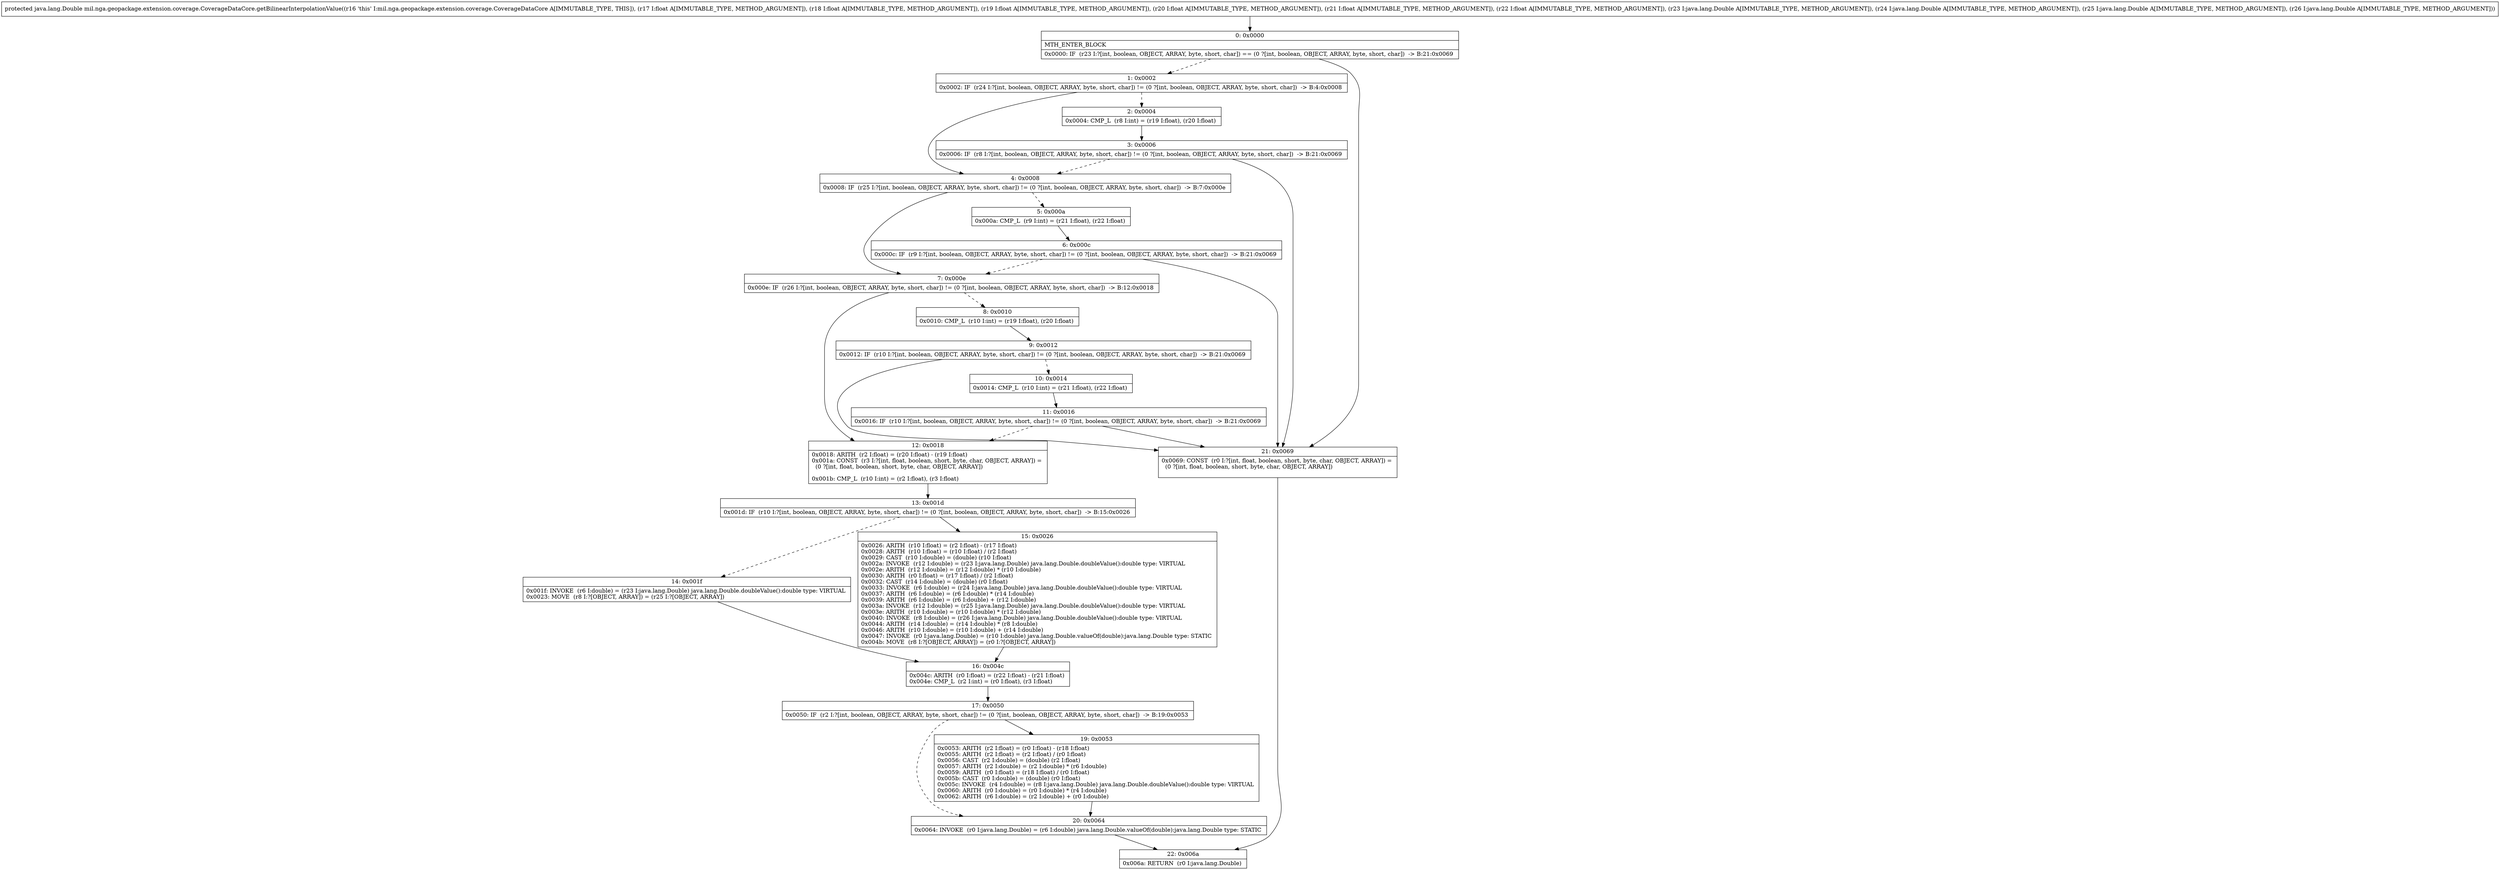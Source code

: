 digraph "CFG formil.nga.geopackage.extension.coverage.CoverageDataCore.getBilinearInterpolationValue(FFFFFFLjava\/lang\/Double;Ljava\/lang\/Double;Ljava\/lang\/Double;Ljava\/lang\/Double;)Ljava\/lang\/Double;" {
Node_0 [shape=record,label="{0\:\ 0x0000|MTH_ENTER_BLOCK\l|0x0000: IF  (r23 I:?[int, boolean, OBJECT, ARRAY, byte, short, char]) == (0 ?[int, boolean, OBJECT, ARRAY, byte, short, char])  \-\> B:21:0x0069 \l}"];
Node_1 [shape=record,label="{1\:\ 0x0002|0x0002: IF  (r24 I:?[int, boolean, OBJECT, ARRAY, byte, short, char]) != (0 ?[int, boolean, OBJECT, ARRAY, byte, short, char])  \-\> B:4:0x0008 \l}"];
Node_2 [shape=record,label="{2\:\ 0x0004|0x0004: CMP_L  (r8 I:int) = (r19 I:float), (r20 I:float) \l}"];
Node_3 [shape=record,label="{3\:\ 0x0006|0x0006: IF  (r8 I:?[int, boolean, OBJECT, ARRAY, byte, short, char]) != (0 ?[int, boolean, OBJECT, ARRAY, byte, short, char])  \-\> B:21:0x0069 \l}"];
Node_4 [shape=record,label="{4\:\ 0x0008|0x0008: IF  (r25 I:?[int, boolean, OBJECT, ARRAY, byte, short, char]) != (0 ?[int, boolean, OBJECT, ARRAY, byte, short, char])  \-\> B:7:0x000e \l}"];
Node_5 [shape=record,label="{5\:\ 0x000a|0x000a: CMP_L  (r9 I:int) = (r21 I:float), (r22 I:float) \l}"];
Node_6 [shape=record,label="{6\:\ 0x000c|0x000c: IF  (r9 I:?[int, boolean, OBJECT, ARRAY, byte, short, char]) != (0 ?[int, boolean, OBJECT, ARRAY, byte, short, char])  \-\> B:21:0x0069 \l}"];
Node_7 [shape=record,label="{7\:\ 0x000e|0x000e: IF  (r26 I:?[int, boolean, OBJECT, ARRAY, byte, short, char]) != (0 ?[int, boolean, OBJECT, ARRAY, byte, short, char])  \-\> B:12:0x0018 \l}"];
Node_8 [shape=record,label="{8\:\ 0x0010|0x0010: CMP_L  (r10 I:int) = (r19 I:float), (r20 I:float) \l}"];
Node_9 [shape=record,label="{9\:\ 0x0012|0x0012: IF  (r10 I:?[int, boolean, OBJECT, ARRAY, byte, short, char]) != (0 ?[int, boolean, OBJECT, ARRAY, byte, short, char])  \-\> B:21:0x0069 \l}"];
Node_10 [shape=record,label="{10\:\ 0x0014|0x0014: CMP_L  (r10 I:int) = (r21 I:float), (r22 I:float) \l}"];
Node_11 [shape=record,label="{11\:\ 0x0016|0x0016: IF  (r10 I:?[int, boolean, OBJECT, ARRAY, byte, short, char]) != (0 ?[int, boolean, OBJECT, ARRAY, byte, short, char])  \-\> B:21:0x0069 \l}"];
Node_12 [shape=record,label="{12\:\ 0x0018|0x0018: ARITH  (r2 I:float) = (r20 I:float) \- (r19 I:float) \l0x001a: CONST  (r3 I:?[int, float, boolean, short, byte, char, OBJECT, ARRAY]) = \l  (0 ?[int, float, boolean, short, byte, char, OBJECT, ARRAY])\l \l0x001b: CMP_L  (r10 I:int) = (r2 I:float), (r3 I:float) \l}"];
Node_13 [shape=record,label="{13\:\ 0x001d|0x001d: IF  (r10 I:?[int, boolean, OBJECT, ARRAY, byte, short, char]) != (0 ?[int, boolean, OBJECT, ARRAY, byte, short, char])  \-\> B:15:0x0026 \l}"];
Node_14 [shape=record,label="{14\:\ 0x001f|0x001f: INVOKE  (r6 I:double) = (r23 I:java.lang.Double) java.lang.Double.doubleValue():double type: VIRTUAL \l0x0023: MOVE  (r8 I:?[OBJECT, ARRAY]) = (r25 I:?[OBJECT, ARRAY]) \l}"];
Node_15 [shape=record,label="{15\:\ 0x0026|0x0026: ARITH  (r10 I:float) = (r2 I:float) \- (r17 I:float) \l0x0028: ARITH  (r10 I:float) = (r10 I:float) \/ (r2 I:float) \l0x0029: CAST  (r10 I:double) = (double) (r10 I:float) \l0x002a: INVOKE  (r12 I:double) = (r23 I:java.lang.Double) java.lang.Double.doubleValue():double type: VIRTUAL \l0x002e: ARITH  (r12 I:double) = (r12 I:double) * (r10 I:double) \l0x0030: ARITH  (r0 I:float) = (r17 I:float) \/ (r2 I:float) \l0x0032: CAST  (r14 I:double) = (double) (r0 I:float) \l0x0033: INVOKE  (r6 I:double) = (r24 I:java.lang.Double) java.lang.Double.doubleValue():double type: VIRTUAL \l0x0037: ARITH  (r6 I:double) = (r6 I:double) * (r14 I:double) \l0x0039: ARITH  (r6 I:double) = (r6 I:double) + (r12 I:double) \l0x003a: INVOKE  (r12 I:double) = (r25 I:java.lang.Double) java.lang.Double.doubleValue():double type: VIRTUAL \l0x003e: ARITH  (r10 I:double) = (r10 I:double) * (r12 I:double) \l0x0040: INVOKE  (r8 I:double) = (r26 I:java.lang.Double) java.lang.Double.doubleValue():double type: VIRTUAL \l0x0044: ARITH  (r14 I:double) = (r14 I:double) * (r8 I:double) \l0x0046: ARITH  (r10 I:double) = (r10 I:double) + (r14 I:double) \l0x0047: INVOKE  (r0 I:java.lang.Double) = (r10 I:double) java.lang.Double.valueOf(double):java.lang.Double type: STATIC \l0x004b: MOVE  (r8 I:?[OBJECT, ARRAY]) = (r0 I:?[OBJECT, ARRAY]) \l}"];
Node_16 [shape=record,label="{16\:\ 0x004c|0x004c: ARITH  (r0 I:float) = (r22 I:float) \- (r21 I:float) \l0x004e: CMP_L  (r2 I:int) = (r0 I:float), (r3 I:float) \l}"];
Node_17 [shape=record,label="{17\:\ 0x0050|0x0050: IF  (r2 I:?[int, boolean, OBJECT, ARRAY, byte, short, char]) != (0 ?[int, boolean, OBJECT, ARRAY, byte, short, char])  \-\> B:19:0x0053 \l}"];
Node_19 [shape=record,label="{19\:\ 0x0053|0x0053: ARITH  (r2 I:float) = (r0 I:float) \- (r18 I:float) \l0x0055: ARITH  (r2 I:float) = (r2 I:float) \/ (r0 I:float) \l0x0056: CAST  (r2 I:double) = (double) (r2 I:float) \l0x0057: ARITH  (r2 I:double) = (r2 I:double) * (r6 I:double) \l0x0059: ARITH  (r0 I:float) = (r18 I:float) \/ (r0 I:float) \l0x005b: CAST  (r0 I:double) = (double) (r0 I:float) \l0x005c: INVOKE  (r4 I:double) = (r8 I:java.lang.Double) java.lang.Double.doubleValue():double type: VIRTUAL \l0x0060: ARITH  (r0 I:double) = (r0 I:double) * (r4 I:double) \l0x0062: ARITH  (r6 I:double) = (r2 I:double) + (r0 I:double) \l}"];
Node_20 [shape=record,label="{20\:\ 0x0064|0x0064: INVOKE  (r0 I:java.lang.Double) = (r6 I:double) java.lang.Double.valueOf(double):java.lang.Double type: STATIC \l}"];
Node_21 [shape=record,label="{21\:\ 0x0069|0x0069: CONST  (r0 I:?[int, float, boolean, short, byte, char, OBJECT, ARRAY]) = \l  (0 ?[int, float, boolean, short, byte, char, OBJECT, ARRAY])\l \l}"];
Node_22 [shape=record,label="{22\:\ 0x006a|0x006a: RETURN  (r0 I:java.lang.Double) \l}"];
MethodNode[shape=record,label="{protected java.lang.Double mil.nga.geopackage.extension.coverage.CoverageDataCore.getBilinearInterpolationValue((r16 'this' I:mil.nga.geopackage.extension.coverage.CoverageDataCore A[IMMUTABLE_TYPE, THIS]), (r17 I:float A[IMMUTABLE_TYPE, METHOD_ARGUMENT]), (r18 I:float A[IMMUTABLE_TYPE, METHOD_ARGUMENT]), (r19 I:float A[IMMUTABLE_TYPE, METHOD_ARGUMENT]), (r20 I:float A[IMMUTABLE_TYPE, METHOD_ARGUMENT]), (r21 I:float A[IMMUTABLE_TYPE, METHOD_ARGUMENT]), (r22 I:float A[IMMUTABLE_TYPE, METHOD_ARGUMENT]), (r23 I:java.lang.Double A[IMMUTABLE_TYPE, METHOD_ARGUMENT]), (r24 I:java.lang.Double A[IMMUTABLE_TYPE, METHOD_ARGUMENT]), (r25 I:java.lang.Double A[IMMUTABLE_TYPE, METHOD_ARGUMENT]), (r26 I:java.lang.Double A[IMMUTABLE_TYPE, METHOD_ARGUMENT])) }"];
MethodNode -> Node_0;
Node_0 -> Node_1[style=dashed];
Node_0 -> Node_21;
Node_1 -> Node_2[style=dashed];
Node_1 -> Node_4;
Node_2 -> Node_3;
Node_3 -> Node_4[style=dashed];
Node_3 -> Node_21;
Node_4 -> Node_5[style=dashed];
Node_4 -> Node_7;
Node_5 -> Node_6;
Node_6 -> Node_7[style=dashed];
Node_6 -> Node_21;
Node_7 -> Node_8[style=dashed];
Node_7 -> Node_12;
Node_8 -> Node_9;
Node_9 -> Node_10[style=dashed];
Node_9 -> Node_21;
Node_10 -> Node_11;
Node_11 -> Node_12[style=dashed];
Node_11 -> Node_21;
Node_12 -> Node_13;
Node_13 -> Node_14[style=dashed];
Node_13 -> Node_15;
Node_14 -> Node_16;
Node_15 -> Node_16;
Node_16 -> Node_17;
Node_17 -> Node_19;
Node_17 -> Node_20[style=dashed];
Node_19 -> Node_20;
Node_20 -> Node_22;
Node_21 -> Node_22;
}

